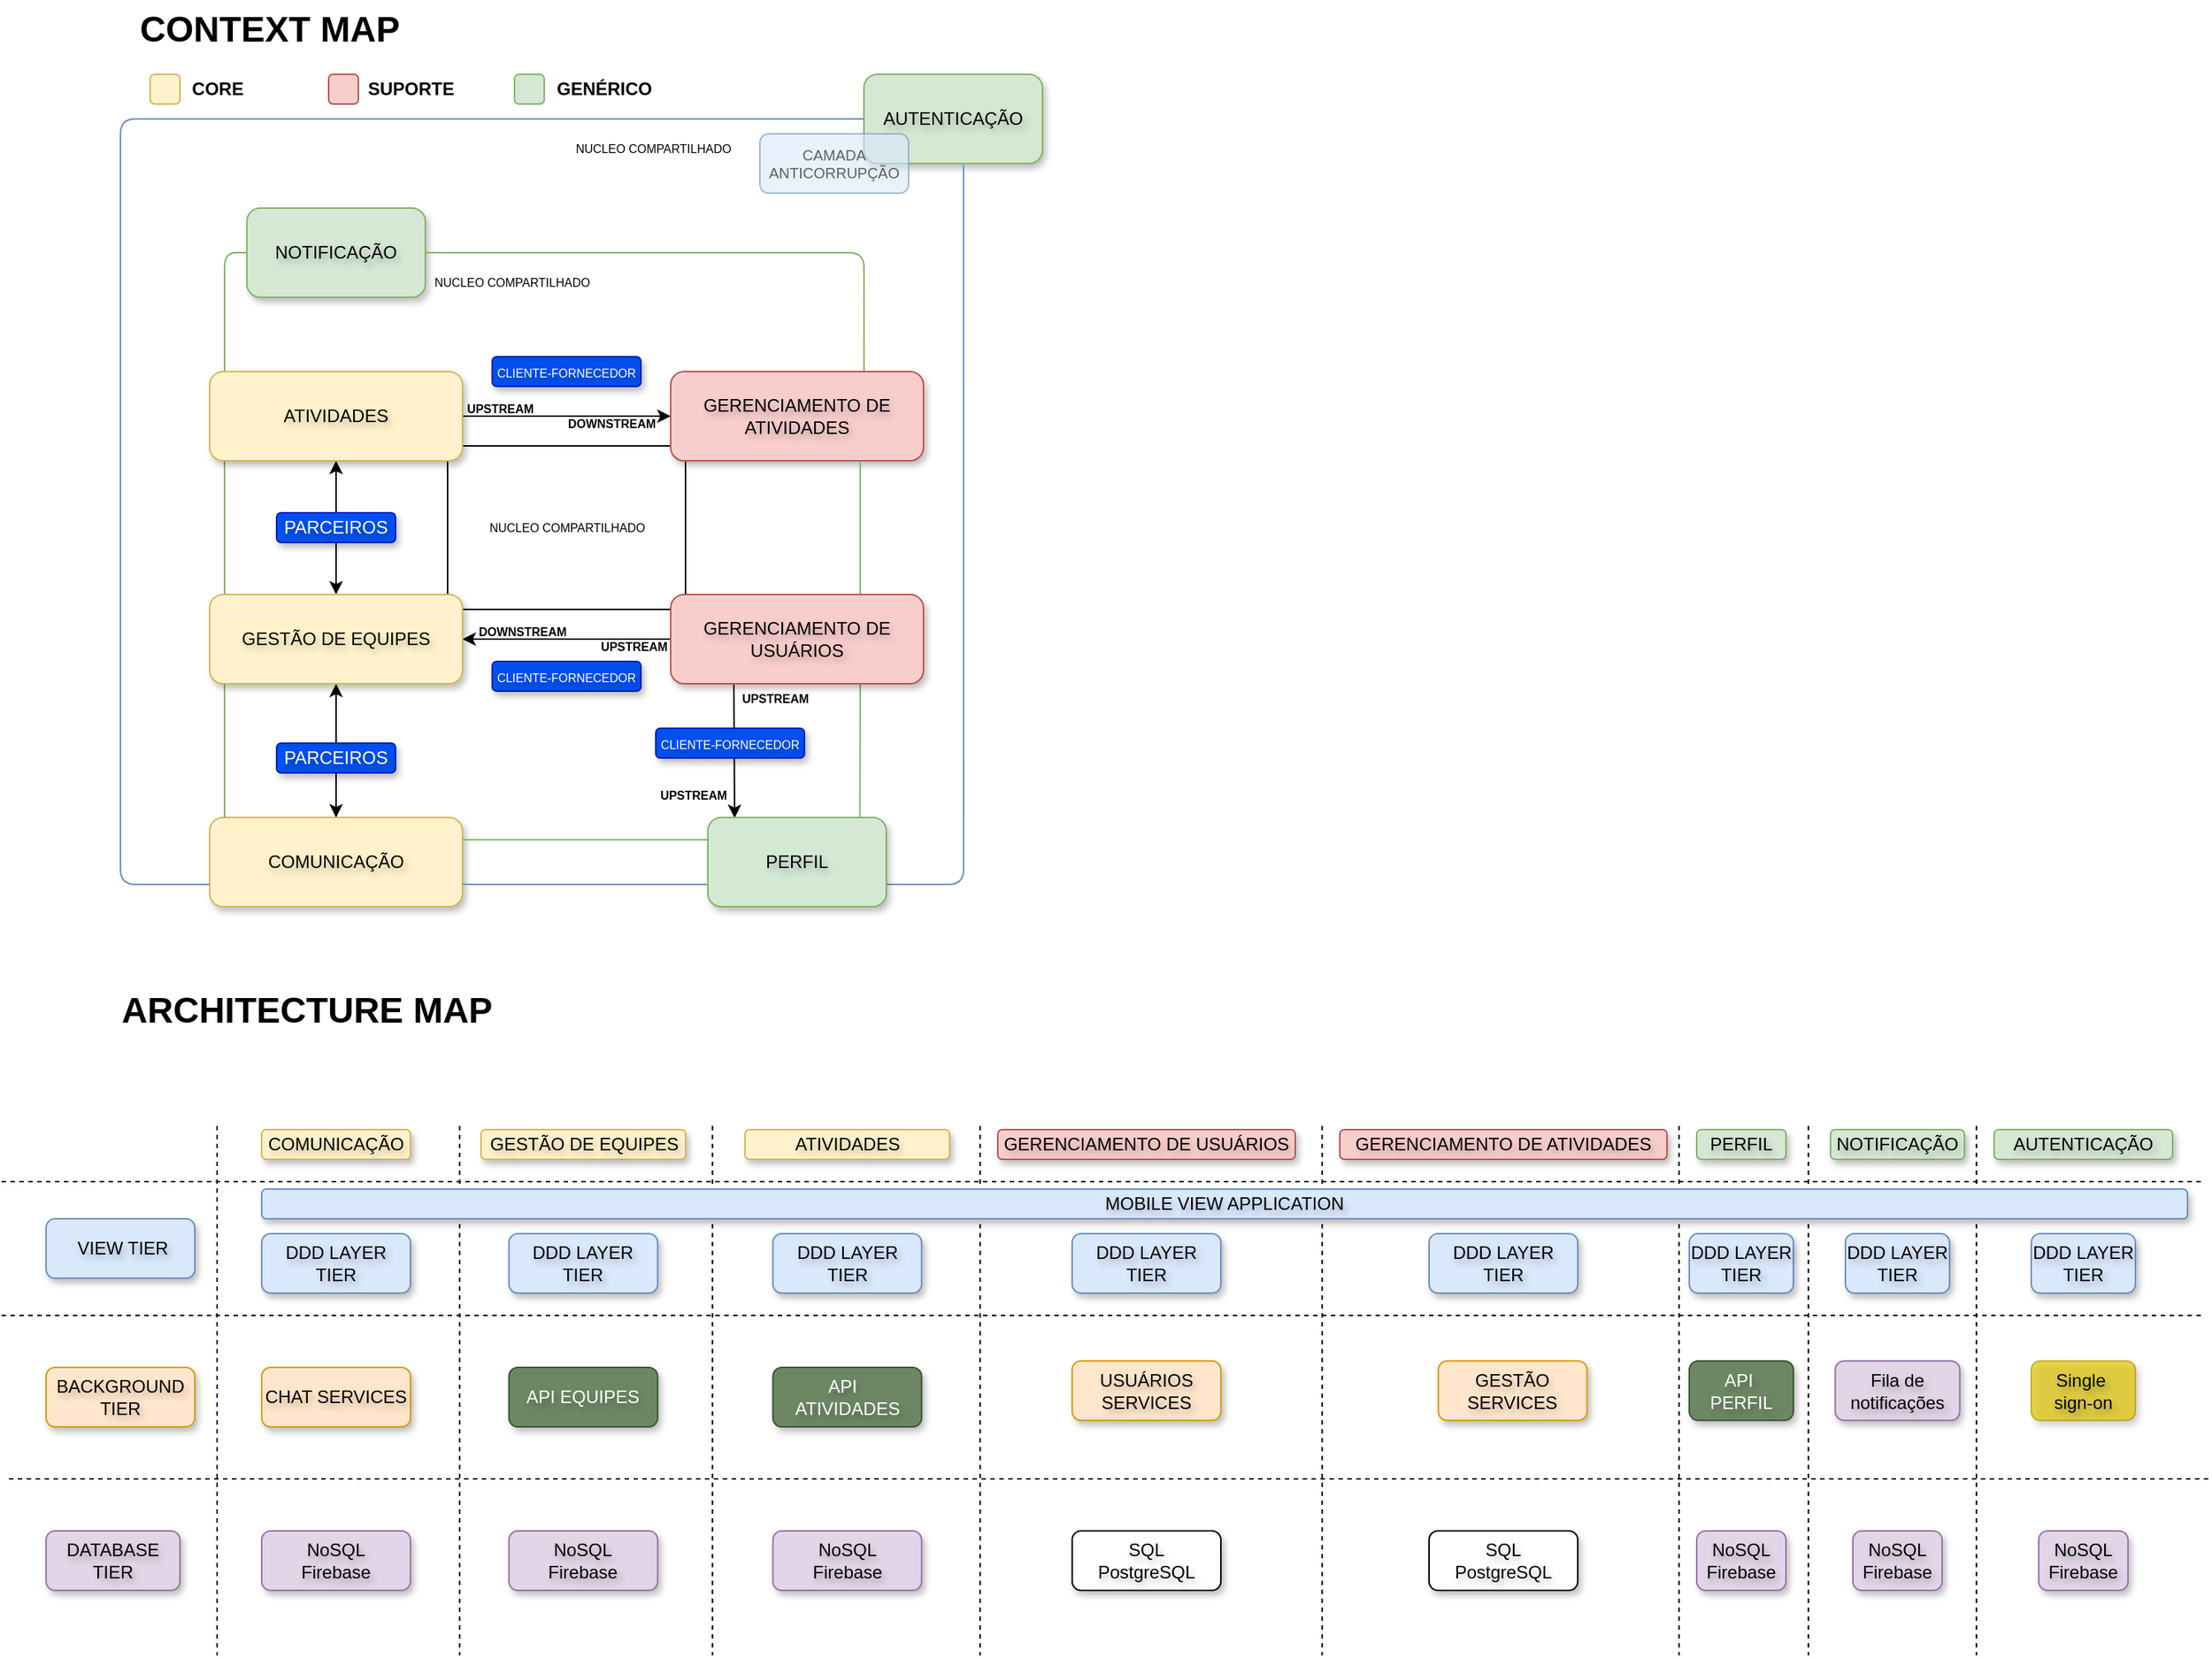 <mxfile version="26.1.3">
  <diagram id="kgpKYQtTHZ0yAKxKKP6v" name="Page-1">
    <mxGraphModel dx="2033" dy="784" grid="1" gridSize="10" guides="1" tooltips="1" connect="1" arrows="1" fold="1" page="1" pageScale="1" pageWidth="850" pageHeight="1100" math="0" shadow="0">
      <root>
        <mxCell id="0" />
        <mxCell id="1" parent="0" />
        <mxCell id="2Zdbb_WVPk_SucuUJOz4-22" value="" style="rounded=0;whiteSpace=wrap;html=1;fillColor=none;" parent="1" vertex="1">
          <mxGeometry x="360" y="380" width="160" height="110" as="geometry" />
        </mxCell>
        <mxCell id="2Zdbb_WVPk_SucuUJOz4-1" value="AUTENTICAÇÃO" style="rounded=1;whiteSpace=wrap;html=1;fillColor=#d5e8d4;strokeColor=#82b366;textShadow=1;shadow=1;" parent="1" vertex="1">
          <mxGeometry x="640" y="130" width="120" height="60" as="geometry" />
        </mxCell>
        <mxCell id="2Zdbb_WVPk_SucuUJOz4-2" value="NOTIFICAÇÃO" style="rounded=1;whiteSpace=wrap;html=1;fillColor=#d5e8d4;strokeColor=#82b366;textShadow=1;shadow=1;" parent="1" vertex="1">
          <mxGeometry x="225" y="220" width="120" height="60" as="geometry" />
        </mxCell>
        <mxCell id="2Zdbb_WVPk_SucuUJOz4-7" value="COMUNICAÇÃO" style="rounded=1;whiteSpace=wrap;html=1;fillColor=#fff2cc;strokeColor=#d6b656;textShadow=1;labelBorderColor=none;labelBackgroundColor=none;shadow=1;" parent="1" vertex="1">
          <mxGeometry x="200" y="630" width="170" height="60" as="geometry" />
        </mxCell>
        <mxCell id="2Zdbb_WVPk_SucuUJOz4-8" value="GERENCIAMENTO DE ATIVIDADES" style="rounded=1;whiteSpace=wrap;html=1;fillColor=#f8cecc;strokeColor=#b85450;textShadow=1;labelBorderColor=none;labelBackgroundColor=none;shadow=1;" parent="1" vertex="1">
          <mxGeometry x="510" y="330" width="170" height="60" as="geometry" />
        </mxCell>
        <mxCell id="2Zdbb_WVPk_SucuUJOz4-12" value="CAMADA ANTICORRUPÇÃO" style="rounded=1;whiteSpace=wrap;html=1;fillColor=#dae8fc;strokeColor=#6c8ebf;opacity=60;textOpacity=60;fontSize=10;" parent="1" vertex="1">
          <mxGeometry x="570" y="170" width="100" height="40" as="geometry" />
        </mxCell>
        <mxCell id="2Zdbb_WVPk_SucuUJOz4-14" value="" style="endArrow=none;html=1;rounded=1;entryX=0;entryY=0.5;entryDx=0;entryDy=0;textShadow=0;flowAnimation=0;shadow=0;curved=0;exitX=0;exitY=0.75;exitDx=0;exitDy=0;fillColor=#dae8fc;strokeColor=#6c8ebf;" parent="1" source="2Zdbb_WVPk_SucuUJOz4-7" target="2Zdbb_WVPk_SucuUJOz4-1" edge="1">
          <mxGeometry width="50" height="50" relative="1" as="geometry">
            <mxPoint x="140" y="270" as="sourcePoint" />
            <mxPoint x="450" y="380" as="targetPoint" />
            <Array as="points">
              <mxPoint x="140" y="675" />
              <mxPoint x="140" y="160" />
            </Array>
          </mxGeometry>
        </mxCell>
        <mxCell id="2Zdbb_WVPk_SucuUJOz4-15" value="" style="endArrow=none;html=1;rounded=1;entryX=0.558;entryY=1.017;entryDx=0;entryDy=0;entryPerimeter=0;exitX=1;exitY=0.75;exitDx=0;exitDy=0;fillColor=#dae8fc;strokeColor=#6c8ebf;curved=0;" parent="1" source="2Zdbb_WVPk_SucuUJOz4-11" target="2Zdbb_WVPk_SucuUJOz4-1" edge="1">
          <mxGeometry width="50" height="50" relative="1" as="geometry">
            <mxPoint x="400" y="430" as="sourcePoint" />
            <mxPoint x="450" y="380" as="targetPoint" />
            <Array as="points">
              <mxPoint x="707" y="675" />
            </Array>
          </mxGeometry>
        </mxCell>
        <mxCell id="2Zdbb_WVPk_SucuUJOz4-16" value="" style="endArrow=none;html=1;rounded=0;entryX=0;entryY=0.75;entryDx=0;entryDy=0;exitX=1;exitY=0.75;exitDx=0;exitDy=0;fillColor=#dae8fc;strokeColor=#6c8ebf;" parent="1" source="2Zdbb_WVPk_SucuUJOz4-7" target="2Zdbb_WVPk_SucuUJOz4-11" edge="1">
          <mxGeometry width="50" height="50" relative="1" as="geometry">
            <mxPoint x="340" y="690" as="sourcePoint" />
            <mxPoint x="390" y="640" as="targetPoint" />
          </mxGeometry>
        </mxCell>
        <mxCell id="2Zdbb_WVPk_SucuUJOz4-17" value="" style="endArrow=none;html=1;rounded=1;exitX=1;exitY=0.5;exitDx=0;exitDy=0;curved=0;fillColor=#d5e8d4;strokeColor=#82b366;entryX=0.765;entryY=-0.004;entryDx=0;entryDy=0;entryPerimeter=0;" parent="1" source="2Zdbb_WVPk_SucuUJOz4-2" target="2Zdbb_WVPk_SucuUJOz4-8" edge="1">
          <mxGeometry width="50" height="50" relative="1" as="geometry">
            <mxPoint x="380" y="390" as="sourcePoint" />
            <mxPoint x="650" y="310" as="targetPoint" />
            <Array as="points">
              <mxPoint x="640" y="250" />
            </Array>
          </mxGeometry>
        </mxCell>
        <mxCell id="2Zdbb_WVPk_SucuUJOz4-18" value="" style="endArrow=none;html=1;rounded=1;entryX=0;entryY=0.5;entryDx=0;entryDy=0;curved=0;fillColor=#d5e8d4;strokeColor=#82b366;" parent="1" target="2Zdbb_WVPk_SucuUJOz4-2" edge="1">
          <mxGeometry width="50" height="50" relative="1" as="geometry">
            <mxPoint x="210" y="630" as="sourcePoint" />
            <mxPoint x="500" y="370" as="targetPoint" />
            <Array as="points">
              <mxPoint x="210" y="480" />
              <mxPoint x="210" y="330" />
              <mxPoint x="210" y="250" />
            </Array>
          </mxGeometry>
        </mxCell>
        <mxCell id="2Zdbb_WVPk_SucuUJOz4-19" value="" style="endArrow=none;html=1;rounded=0;entryX=0.75;entryY=1;entryDx=0;entryDy=0;exitX=0.75;exitY=0;exitDx=0;exitDy=0;fillColor=#d5e8d4;strokeColor=#82b366;" parent="1" source="2Zdbb_WVPk_SucuUJOz4-9" target="2Zdbb_WVPk_SucuUJOz4-8" edge="1">
          <mxGeometry width="50" height="50" relative="1" as="geometry">
            <mxPoint x="270" y="480" as="sourcePoint" />
            <mxPoint x="320" y="430" as="targetPoint" />
          </mxGeometry>
        </mxCell>
        <mxCell id="2Zdbb_WVPk_SucuUJOz4-25" value="" style="endArrow=classic;html=1;rounded=0;exitX=0;exitY=0.5;exitDx=0;exitDy=0;entryX=1;entryY=0.5;entryDx=0;entryDy=0;" parent="1" source="2Zdbb_WVPk_SucuUJOz4-9" target="2Zdbb_WVPk_SucuUJOz4-5" edge="1">
          <mxGeometry width="50" height="50" relative="1" as="geometry">
            <mxPoint x="310" y="470" as="sourcePoint" />
            <mxPoint x="440" y="530" as="targetPoint" />
          </mxGeometry>
        </mxCell>
        <mxCell id="2Zdbb_WVPk_SucuUJOz4-27" value="" style="endArrow=classic;startArrow=classic;html=1;rounded=0;entryX=0.5;entryY=1;entryDx=0;entryDy=0;exitX=0.5;exitY=0;exitDx=0;exitDy=0;" parent="1" source="2Zdbb_WVPk_SucuUJOz4-5" target="2Zdbb_WVPk_SucuUJOz4-3" edge="1">
          <mxGeometry width="50" height="50" relative="1" as="geometry">
            <mxPoint x="310" y="470" as="sourcePoint" />
            <mxPoint x="360" y="420" as="targetPoint" />
          </mxGeometry>
        </mxCell>
        <mxCell id="2Zdbb_WVPk_SucuUJOz4-28" value="" style="endArrow=classic;startArrow=classic;html=1;rounded=0;exitX=0.5;exitY=0;exitDx=0;exitDy=0;entryX=0.5;entryY=1;entryDx=0;entryDy=0;" parent="1" source="2Zdbb_WVPk_SucuUJOz4-7" target="2Zdbb_WVPk_SucuUJOz4-5" edge="1">
          <mxGeometry width="50" height="50" relative="1" as="geometry">
            <mxPoint x="284.67" y="630" as="sourcePoint" />
            <mxPoint x="280" y="550" as="targetPoint" />
          </mxGeometry>
        </mxCell>
        <mxCell id="2Zdbb_WVPk_SucuUJOz4-29" value="" style="endArrow=classic;html=1;rounded=0;entryX=0;entryY=0.5;entryDx=0;entryDy=0;exitX=1;exitY=0.5;exitDx=0;exitDy=0;" parent="1" source="2Zdbb_WVPk_SucuUJOz4-3" target="2Zdbb_WVPk_SucuUJOz4-8" edge="1">
          <mxGeometry width="50" height="50" relative="1" as="geometry">
            <mxPoint x="310" y="470" as="sourcePoint" />
            <mxPoint x="360" y="420" as="targetPoint" />
          </mxGeometry>
        </mxCell>
        <mxCell id="2Zdbb_WVPk_SucuUJOz4-30" value="" style="endArrow=classic;html=1;rounded=0;entryX=0.15;entryY=0.006;entryDx=0;entryDy=0;exitX=0.25;exitY=1;exitDx=0;exitDy=0;entryPerimeter=0;" parent="1" source="2Zdbb_WVPk_SucuUJOz4-9" target="2Zdbb_WVPk_SucuUJOz4-11" edge="1">
          <mxGeometry width="50" height="50" relative="1" as="geometry">
            <mxPoint x="310" y="470" as="sourcePoint" />
            <mxPoint x="360" y="420" as="targetPoint" />
          </mxGeometry>
        </mxCell>
        <mxCell id="2Zdbb_WVPk_SucuUJOz4-32" value="PARCEIROS" style="rounded=1;whiteSpace=wrap;html=1;fillColor=#0050ef;strokeColor=#001DBC;textShadow=1;labelBorderColor=none;labelBackgroundColor=none;shadow=1;fontColor=#ffffff;" parent="1" vertex="1">
          <mxGeometry x="245" y="425" width="80" height="20" as="geometry" />
        </mxCell>
        <mxCell id="2Zdbb_WVPk_SucuUJOz4-35" value="PARCEIROS" style="rounded=1;whiteSpace=wrap;html=1;fillColor=#0050ef;strokeColor=#001DBC;textShadow=1;labelBorderColor=none;labelBackgroundColor=none;shadow=1;fontColor=#ffffff;" parent="1" vertex="1">
          <mxGeometry x="245" y="580" width="80" height="20" as="geometry" />
        </mxCell>
        <mxCell id="2Zdbb_WVPk_SucuUJOz4-36" value="&lt;font style=&quot;font-size: 8px;&quot;&gt;CLIENTE-FORNECEDOR&lt;/font&gt;" style="rounded=1;whiteSpace=wrap;html=1;fillColor=#0050ef;strokeColor=#001DBC;textShadow=1;labelBorderColor=none;labelBackgroundColor=none;shadow=1;fontColor=#ffffff;" parent="1" vertex="1">
          <mxGeometry x="390" y="525" width="100" height="20" as="geometry" />
        </mxCell>
        <mxCell id="2Zdbb_WVPk_SucuUJOz4-37" value="&lt;font style=&quot;font-size: 8px;&quot;&gt;CLIENTE-FORNECEDOR&lt;/font&gt;" style="rounded=1;whiteSpace=wrap;html=1;fillColor=#0050ef;strokeColor=#001DBC;textShadow=1;labelBorderColor=none;labelBackgroundColor=none;shadow=1;fontColor=#ffffff;" parent="1" vertex="1">
          <mxGeometry x="390" y="320" width="100" height="20" as="geometry" />
        </mxCell>
        <mxCell id="2Zdbb_WVPk_SucuUJOz4-38" value="&lt;font style=&quot;font-size: 8px;&quot;&gt;CLIENTE-FORNECEDOR&lt;/font&gt;" style="rounded=1;whiteSpace=wrap;html=1;fillColor=#0050ef;strokeColor=#001DBC;textShadow=1;labelBorderColor=none;labelBackgroundColor=none;shadow=1;fontColor=#ffffff;" parent="1" vertex="1">
          <mxGeometry x="500" y="570" width="100" height="20" as="geometry" />
        </mxCell>
        <mxCell id="2Zdbb_WVPk_SucuUJOz4-39" value="NUCLEO COMPARTILHADO" style="text;strokeColor=none;fillColor=none;html=1;fontSize=8;fontStyle=0;verticalAlign=middle;align=center;" parent="1" vertex="1">
          <mxGeometry x="345" y="250" width="115" height="40" as="geometry" />
        </mxCell>
        <mxCell id="2Zdbb_WVPk_SucuUJOz4-40" value="NUCLEO COMPARTILHADO" style="text;strokeColor=none;fillColor=none;html=1;fontSize=8;fontStyle=0;verticalAlign=middle;align=center;" parent="1" vertex="1">
          <mxGeometry x="440" y="160" width="115" height="40" as="geometry" />
        </mxCell>
        <mxCell id="2Zdbb_WVPk_SucuUJOz4-43" value="UPSTREAM" style="text;strokeColor=none;fillColor=none;html=1;fontSize=8;fontStyle=1;verticalAlign=middle;align=center;" parent="1" vertex="1">
          <mxGeometry x="370" y="350" width="50" height="10" as="geometry" />
        </mxCell>
        <mxCell id="2Zdbb_WVPk_SucuUJOz4-44" value="DOWNSTREAM" style="text;strokeColor=none;fillColor=none;html=1;fontSize=8;fontStyle=1;verticalAlign=middle;align=center;" parent="1" vertex="1">
          <mxGeometry x="440" y="360" width="60" height="10" as="geometry" />
        </mxCell>
        <mxCell id="2Zdbb_WVPk_SucuUJOz4-45" value="DOWNSTREAM" style="text;strokeColor=none;fillColor=none;html=1;fontSize=8;fontStyle=1;verticalAlign=middle;align=center;" parent="1" vertex="1">
          <mxGeometry x="380" y="500" width="60" height="10" as="geometry" />
        </mxCell>
        <mxCell id="2Zdbb_WVPk_SucuUJOz4-46" value="UPSTREAM" style="text;strokeColor=none;fillColor=none;html=1;fontSize=8;fontStyle=1;verticalAlign=middle;align=center;" parent="1" vertex="1">
          <mxGeometry x="460" y="510" width="50" height="10" as="geometry" />
        </mxCell>
        <mxCell id="2Zdbb_WVPk_SucuUJOz4-47" value="NUCLEO COMPARTILHADO" style="text;strokeColor=none;fillColor=none;html=1;fontSize=8;fontStyle=0;verticalAlign=middle;align=center;" parent="1" vertex="1">
          <mxGeometry x="382.5" y="415" width="115" height="40" as="geometry" />
        </mxCell>
        <mxCell id="2Zdbb_WVPk_SucuUJOz4-3" value="ATIVIDADES" style="rounded=1;whiteSpace=wrap;html=1;fillColor=#fff2cc;strokeColor=#d6b656;textShadow=1;labelBorderColor=none;labelBackgroundColor=none;shadow=1;" parent="1" vertex="1">
          <mxGeometry x="200" y="330" width="170" height="60" as="geometry" />
        </mxCell>
        <mxCell id="2Zdbb_WVPk_SucuUJOz4-5" value="GESTÃO DE EQUIPES" style="rounded=1;whiteSpace=wrap;html=1;fillColor=#fff2cc;strokeColor=#d6b656;textShadow=1;labelBorderColor=none;labelBackgroundColor=none;shadow=1;" parent="1" vertex="1">
          <mxGeometry x="200" y="480" width="170" height="60" as="geometry" />
        </mxCell>
        <mxCell id="2Zdbb_WVPk_SucuUJOz4-48" value="" style="endArrow=none;html=1;rounded=0;entryX=0;entryY=0.25;entryDx=0;entryDy=0;exitX=1;exitY=0.25;exitDx=0;exitDy=0;fillColor=#d5e8d4;strokeColor=#82b366;" parent="1" source="2Zdbb_WVPk_SucuUJOz4-7" target="2Zdbb_WVPk_SucuUJOz4-11" edge="1">
          <mxGeometry width="50" height="50" relative="1" as="geometry">
            <mxPoint x="260" y="510" as="sourcePoint" />
            <mxPoint x="310" y="460" as="targetPoint" />
          </mxGeometry>
        </mxCell>
        <mxCell id="2Zdbb_WVPk_SucuUJOz4-51" value="UPSTREAM" style="text;strokeColor=none;fillColor=none;html=1;fontSize=8;fontStyle=1;verticalAlign=middle;align=center;" parent="1" vertex="1">
          <mxGeometry x="555" y="545" width="50" height="10" as="geometry" />
        </mxCell>
        <mxCell id="2Zdbb_WVPk_SucuUJOz4-52" value="UPSTREAM" style="text;strokeColor=none;fillColor=none;html=1;fontSize=8;fontStyle=1;verticalAlign=middle;align=center;" parent="1" vertex="1">
          <mxGeometry x="500" y="610" width="50" height="10" as="geometry" />
        </mxCell>
        <mxCell id="2Zdbb_WVPk_SucuUJOz4-53" value="" style="endArrow=none;html=1;rounded=0;entryX=0.75;entryY=1;entryDx=0;entryDy=0;exitX=0.852;exitY=0.036;exitDx=0;exitDy=0;exitPerimeter=0;fillColor=#d5e8d4;strokeColor=#82b366;" parent="1" source="2Zdbb_WVPk_SucuUJOz4-11" target="2Zdbb_WVPk_SucuUJOz4-9" edge="1">
          <mxGeometry width="50" height="50" relative="1" as="geometry">
            <mxPoint x="490" y="630" as="sourcePoint" />
            <mxPoint x="540" y="580" as="targetPoint" />
          </mxGeometry>
        </mxCell>
        <mxCell id="2Zdbb_WVPk_SucuUJOz4-11" value="PERFIL" style="rounded=1;whiteSpace=wrap;html=1;fillColor=#d5e8d4;strokeColor=#82b366;textShadow=1;labelBorderColor=none;labelBackgroundColor=none;shadow=1;" parent="1" vertex="1">
          <mxGeometry x="535" y="630" width="120" height="60" as="geometry" />
        </mxCell>
        <mxCell id="2Zdbb_WVPk_SucuUJOz4-9" value="GERENCIAMENTO DE USUÁRIOS" style="rounded=1;whiteSpace=wrap;html=1;fillColor=#f8cecc;strokeColor=#b85450;textShadow=1;labelBorderColor=none;labelBackgroundColor=none;shadow=1;" parent="1" vertex="1">
          <mxGeometry x="510" y="480" width="170" height="60" as="geometry" />
        </mxCell>
        <mxCell id="2Zdbb_WVPk_SucuUJOz4-55" value="" style="rounded=1;whiteSpace=wrap;html=1;fillColor=#fff2cc;strokeColor=#d6b656;" parent="1" vertex="1">
          <mxGeometry x="160" y="130" width="20" height="20" as="geometry" />
        </mxCell>
        <mxCell id="2Zdbb_WVPk_SucuUJOz4-56" value="" style="rounded=1;whiteSpace=wrap;html=1;fillColor=#f8cecc;strokeColor=#b85450;" parent="1" vertex="1">
          <mxGeometry x="280" y="130" width="20" height="20" as="geometry" />
        </mxCell>
        <mxCell id="2Zdbb_WVPk_SucuUJOz4-57" value="" style="rounded=1;whiteSpace=wrap;html=1;fillColor=#d5e8d4;strokeColor=#82b366;" parent="1" vertex="1">
          <mxGeometry x="405" y="130" width="20" height="20" as="geometry" />
        </mxCell>
        <mxCell id="2Zdbb_WVPk_SucuUJOz4-58" value="CORE" style="text;strokeColor=none;fillColor=none;html=1;fontSize=12;fontStyle=1;verticalAlign=middle;align=center;" parent="1" vertex="1">
          <mxGeometry x="190" y="130" width="30" height="20" as="geometry" />
        </mxCell>
        <mxCell id="2Zdbb_WVPk_SucuUJOz4-59" value="SUPORTE" style="text;strokeColor=none;fillColor=none;html=1;fontSize=12;fontStyle=1;verticalAlign=middle;align=center;" parent="1" vertex="1">
          <mxGeometry x="300" y="130" width="70" height="20" as="geometry" />
        </mxCell>
        <mxCell id="2Zdbb_WVPk_SucuUJOz4-60" value="GENÉRICO" style="text;strokeColor=none;fillColor=none;html=1;fontSize=12;fontStyle=1;verticalAlign=middle;align=center;" parent="1" vertex="1">
          <mxGeometry x="430" y="130" width="70" height="20" as="geometry" />
        </mxCell>
        <mxCell id="AE28xojdOdi-6XN66lIy-2" value="CONTEXT MAP" style="text;strokeColor=none;fillColor=none;html=1;fontSize=24;fontStyle=1;verticalAlign=middle;align=center;" vertex="1" parent="1">
          <mxGeometry x="130" y="80" width="220" height="40" as="geometry" />
        </mxCell>
        <mxCell id="AE28xojdOdi-6XN66lIy-5" value="ARCHITECTURE MAP" style="text;strokeColor=none;fillColor=none;html=1;fontSize=24;fontStyle=1;verticalAlign=middle;align=center;" vertex="1" parent="1">
          <mxGeometry x="130" y="740" width="270" height="40" as="geometry" />
        </mxCell>
        <mxCell id="AE28xojdOdi-6XN66lIy-6" value="" style="line;strokeWidth=1;html=1;dashed=1;" vertex="1" parent="1">
          <mxGeometry x="60" y="960" width="1480" height="10" as="geometry" />
        </mxCell>
        <mxCell id="AE28xojdOdi-6XN66lIy-10" value="" style="line;strokeWidth=1;html=1;dashed=1;rotation=90;" vertex="1" parent="1">
          <mxGeometry x="26.88" y="1010.63" width="356.25" height="10" as="geometry" />
        </mxCell>
        <mxCell id="AE28xojdOdi-6XN66lIy-13" value="COMUNICAÇÃO" style="rounded=1;whiteSpace=wrap;html=1;fillColor=#fff2cc;strokeColor=#d6b656;textShadow=1;labelBorderColor=none;labelBackgroundColor=none;shadow=1;" vertex="1" parent="1">
          <mxGeometry x="235" y="840" width="100" height="20" as="geometry" />
        </mxCell>
        <mxCell id="AE28xojdOdi-6XN66lIy-14" value="GESTÃO DE EQUIPES" style="rounded=1;whiteSpace=wrap;html=1;fillColor=#fff2cc;strokeColor=#d6b656;textShadow=1;labelBorderColor=none;labelBackgroundColor=none;shadow=1;" vertex="1" parent="1">
          <mxGeometry x="382.5" y="840" width="137.5" height="20" as="geometry" />
        </mxCell>
        <mxCell id="AE28xojdOdi-6XN66lIy-16" value="ATIVIDADES" style="rounded=1;whiteSpace=wrap;html=1;fillColor=#fff2cc;strokeColor=#d6b656;textShadow=1;labelBorderColor=none;labelBackgroundColor=none;shadow=1;" vertex="1" parent="1">
          <mxGeometry x="560" y="840" width="137.5" height="20" as="geometry" />
        </mxCell>
        <mxCell id="AE28xojdOdi-6XN66lIy-17" value="GERENCIAMENTO DE USUÁRIOS" style="rounded=1;whiteSpace=wrap;html=1;fillColor=#f8cecc;strokeColor=#b85450;textShadow=1;labelBorderColor=none;labelBackgroundColor=none;shadow=1;" vertex="1" parent="1">
          <mxGeometry x="730" y="840" width="200" height="20" as="geometry" />
        </mxCell>
        <mxCell id="AE28xojdOdi-6XN66lIy-19" value="GERENCIAMENTO DE ATIVIDADES" style="rounded=1;whiteSpace=wrap;html=1;fillColor=#f8cecc;strokeColor=#b85450;textShadow=1;labelBorderColor=none;labelBackgroundColor=none;shadow=1;" vertex="1" parent="1">
          <mxGeometry x="960" y="840" width="220" height="20" as="geometry" />
        </mxCell>
        <mxCell id="AE28xojdOdi-6XN66lIy-21" value="PERFIL" style="rounded=1;whiteSpace=wrap;html=1;fillColor=#d5e8d4;strokeColor=#82b366;textShadow=1;labelBorderColor=none;labelBackgroundColor=none;shadow=1;" vertex="1" parent="1">
          <mxGeometry x="1200" y="840" width="60" height="20" as="geometry" />
        </mxCell>
        <mxCell id="AE28xojdOdi-6XN66lIy-23" value="NOTIFICAÇÃO" style="rounded=1;whiteSpace=wrap;html=1;fillColor=#d5e8d4;strokeColor=#82b366;textShadow=1;labelBorderColor=none;labelBackgroundColor=none;shadow=1;" vertex="1" parent="1">
          <mxGeometry x="1290" y="840" width="90" height="20" as="geometry" />
        </mxCell>
        <mxCell id="AE28xojdOdi-6XN66lIy-25" value="AUTENTICAÇÃO" style="rounded=1;whiteSpace=wrap;html=1;fillColor=#d5e8d4;strokeColor=#82b366;textShadow=1;labelBorderColor=none;labelBackgroundColor=none;shadow=1;" vertex="1" parent="1">
          <mxGeometry x="1400" y="840" width="120" height="20" as="geometry" />
        </mxCell>
        <mxCell id="AE28xojdOdi-6XN66lIy-26" value="&amp;nbsp;VIEW TIER" style="rounded=1;whiteSpace=wrap;html=1;fillColor=#dae8fc;strokeColor=#6c8ebf;textShadow=1;labelBorderColor=none;labelBackgroundColor=none;shadow=1;" vertex="1" parent="1">
          <mxGeometry x="90" y="900" width="100" height="40" as="geometry" />
        </mxCell>
        <mxCell id="AE28xojdOdi-6XN66lIy-27" value="" style="line;strokeWidth=1;html=1;dashed=1;" vertex="1" parent="1">
          <mxGeometry x="60" y="870" width="1480" height="10" as="geometry" />
        </mxCell>
        <mxCell id="AE28xojdOdi-6XN66lIy-28" value="BACKGROUND TIER" style="rounded=1;whiteSpace=wrap;html=1;fillColor=#ffe6cc;strokeColor=#d79b00;textShadow=1;labelBorderColor=none;labelBackgroundColor=none;shadow=1;" vertex="1" parent="1">
          <mxGeometry x="90" y="1000" width="100" height="40" as="geometry" />
        </mxCell>
        <mxCell id="AE28xojdOdi-6XN66lIy-29" value="DATABASE TIER" style="rounded=1;whiteSpace=wrap;html=1;fillColor=#e1d5e7;strokeColor=#9673a6;textShadow=1;labelBorderColor=none;labelBackgroundColor=none;shadow=1;" vertex="1" parent="1">
          <mxGeometry x="90" y="1110" width="90" height="40" as="geometry" />
        </mxCell>
        <mxCell id="AE28xojdOdi-6XN66lIy-30" value="" style="line;strokeWidth=1;html=1;dashed=1;" vertex="1" parent="1">
          <mxGeometry x="65" y="1070" width="1480" height="10" as="geometry" />
        </mxCell>
        <mxCell id="AE28xojdOdi-6XN66lIy-32" value="" style="line;strokeWidth=1;html=1;dashed=1;rotation=90;" vertex="1" parent="1">
          <mxGeometry x="190" y="1010.63" width="356.25" height="10" as="geometry" />
        </mxCell>
        <mxCell id="AE28xojdOdi-6XN66lIy-33" value="" style="line;strokeWidth=1;html=1;dashed=1;rotation=90;" vertex="1" parent="1">
          <mxGeometry x="360" y="1010.63" width="356.25" height="10" as="geometry" />
        </mxCell>
        <mxCell id="AE28xojdOdi-6XN66lIy-34" value="" style="line;strokeWidth=1;html=1;dashed=1;rotation=90;" vertex="1" parent="1">
          <mxGeometry x="540" y="1010.63" width="356.25" height="10" as="geometry" />
        </mxCell>
        <mxCell id="AE28xojdOdi-6XN66lIy-35" value="" style="line;strokeWidth=1;html=1;dashed=1;rotation=90;" vertex="1" parent="1">
          <mxGeometry x="770" y="1010.63" width="356.25" height="10" as="geometry" />
        </mxCell>
        <mxCell id="AE28xojdOdi-6XN66lIy-36" value="" style="line;strokeWidth=1;html=1;dashed=1;rotation=90;" vertex="1" parent="1">
          <mxGeometry x="1010" y="1010.63" width="356.25" height="10" as="geometry" />
        </mxCell>
        <mxCell id="AE28xojdOdi-6XN66lIy-37" value="" style="line;strokeWidth=1;html=1;dashed=1;rotation=90;" vertex="1" parent="1">
          <mxGeometry x="1097" y="1010.63" width="356.25" height="10" as="geometry" />
        </mxCell>
        <mxCell id="AE28xojdOdi-6XN66lIy-38" value="" style="line;strokeWidth=1;html=1;dashed=1;rotation=90;" vertex="1" parent="1">
          <mxGeometry x="1210" y="1010.63" width="356.25" height="10" as="geometry" />
        </mxCell>
        <mxCell id="AE28xojdOdi-6XN66lIy-39" value="API EQUIPES" style="rounded=1;whiteSpace=wrap;html=1;fillColor=#6d8764;strokeColor=#3A5431;textShadow=1;labelBorderColor=none;labelBackgroundColor=none;shadow=1;fontColor=#ffffff;" vertex="1" parent="1">
          <mxGeometry x="401.25" y="1000" width="100" height="40" as="geometry" />
        </mxCell>
        <mxCell id="AE28xojdOdi-6XN66lIy-40" value="NoSQL&lt;br&gt;Firebase" style="rounded=1;whiteSpace=wrap;html=1;textShadow=1;labelBorderColor=none;labelBackgroundColor=none;shadow=1;fillColor=#e1d5e7;strokeColor=#9673a6;" vertex="1" parent="1">
          <mxGeometry x="401.25" y="1110" width="100" height="40" as="geometry" />
        </mxCell>
        <mxCell id="AE28xojdOdi-6XN66lIy-41" value="DDD LAYER TIER" style="rounded=1;whiteSpace=wrap;html=1;fillColor=#dae8fc;strokeColor=#6c8ebf;textShadow=1;labelBorderColor=none;labelBackgroundColor=none;shadow=1;" vertex="1" parent="1">
          <mxGeometry x="401.25" y="910" width="100" height="40" as="geometry" />
        </mxCell>
        <mxCell id="AE28xojdOdi-6XN66lIy-42" value="DDD LAYER TIER" style="rounded=1;whiteSpace=wrap;html=1;fillColor=#dae8fc;strokeColor=#6c8ebf;textShadow=1;labelBorderColor=none;labelBackgroundColor=none;shadow=1;" vertex="1" parent="1">
          <mxGeometry x="235" y="910" width="100" height="40" as="geometry" />
        </mxCell>
        <mxCell id="AE28xojdOdi-6XN66lIy-43" value="CHAT SERVICES" style="rounded=1;whiteSpace=wrap;html=1;fillColor=#ffe6cc;strokeColor=#d79b00;textShadow=1;labelBorderColor=none;labelBackgroundColor=none;shadow=1;" vertex="1" parent="1">
          <mxGeometry x="235" y="1000" width="100" height="40" as="geometry" />
        </mxCell>
        <mxCell id="AE28xojdOdi-6XN66lIy-44" value="NoSQL&lt;br&gt;Firebase" style="rounded=1;whiteSpace=wrap;html=1;fillColor=#e1d5e7;strokeColor=#9673a6;textShadow=1;labelBorderColor=none;labelBackgroundColor=none;shadow=1;" vertex="1" parent="1">
          <mxGeometry x="235" y="1110" width="100" height="40" as="geometry" />
        </mxCell>
        <mxCell id="AE28xojdOdi-6XN66lIy-45" value="API&amp;nbsp;&amp;nbsp;&lt;div&gt;ATIVIDADES&lt;/div&gt;" style="rounded=1;whiteSpace=wrap;html=1;fillColor=#6d8764;strokeColor=#3A5431;textShadow=1;labelBorderColor=none;labelBackgroundColor=none;shadow=1;fontColor=#ffffff;" vertex="1" parent="1">
          <mxGeometry x="578.75" y="1000" width="100" height="40" as="geometry" />
        </mxCell>
        <mxCell id="AE28xojdOdi-6XN66lIy-46" value="DDD LAYER TIER" style="rounded=1;whiteSpace=wrap;html=1;fillColor=#dae8fc;strokeColor=#6c8ebf;textShadow=1;labelBorderColor=none;labelBackgroundColor=none;shadow=1;" vertex="1" parent="1">
          <mxGeometry x="578.75" y="910" width="100" height="40" as="geometry" />
        </mxCell>
        <mxCell id="AE28xojdOdi-6XN66lIy-47" value="NoSQL&lt;br&gt;Firebase" style="rounded=1;whiteSpace=wrap;html=1;fillColor=#e1d5e7;strokeColor=#9673a6;textShadow=1;labelBorderColor=none;labelBackgroundColor=none;shadow=1;" vertex="1" parent="1">
          <mxGeometry x="578.75" y="1110" width="100" height="40" as="geometry" />
        </mxCell>
        <mxCell id="AE28xojdOdi-6XN66lIy-48" value="DDD LAYER TIER" style="rounded=1;whiteSpace=wrap;html=1;fillColor=#dae8fc;strokeColor=#6c8ebf;textShadow=1;labelBorderColor=none;labelBackgroundColor=none;shadow=1;" vertex="1" parent="1">
          <mxGeometry x="780" y="910" width="100" height="40" as="geometry" />
        </mxCell>
        <mxCell id="AE28xojdOdi-6XN66lIy-52" value="SQL&lt;br&gt;PostgreSQL" style="rounded=1;whiteSpace=wrap;html=1;textShadow=1;labelBorderColor=none;labelBackgroundColor=none;shadow=1;" vertex="1" parent="1">
          <mxGeometry x="780" y="1110" width="100" height="40" as="geometry" />
        </mxCell>
        <mxCell id="AE28xojdOdi-6XN66lIy-54" value="SQL&lt;br&gt;PostgreSQL" style="rounded=1;whiteSpace=wrap;html=1;textShadow=1;labelBorderColor=none;labelBackgroundColor=none;shadow=1;" vertex="1" parent="1">
          <mxGeometry x="1020" y="1110" width="100" height="40" as="geometry" />
        </mxCell>
        <mxCell id="AE28xojdOdi-6XN66lIy-55" value="DDD LAYER TIER" style="rounded=1;whiteSpace=wrap;html=1;fillColor=#dae8fc;strokeColor=#6c8ebf;textShadow=1;labelBorderColor=none;labelBackgroundColor=none;shadow=1;" vertex="1" parent="1">
          <mxGeometry x="1020" y="910" width="100" height="40" as="geometry" />
        </mxCell>
        <mxCell id="AE28xojdOdi-6XN66lIy-56" value="MOBILE VIEW APPLICATION" style="rounded=1;whiteSpace=wrap;html=1;fillColor=#dae8fc;strokeColor=#6c8ebf;textShadow=1;labelBorderColor=none;labelBackgroundColor=none;shadow=1;" vertex="1" parent="1">
          <mxGeometry x="235" y="880" width="1295" height="20" as="geometry" />
        </mxCell>
        <mxCell id="AE28xojdOdi-6XN66lIy-57" value="NoSQL&lt;br&gt;Firebase" style="rounded=1;whiteSpace=wrap;html=1;fillColor=#e1d5e7;strokeColor=#9673a6;textShadow=1;labelBorderColor=none;labelBackgroundColor=none;shadow=1;" vertex="1" parent="1">
          <mxGeometry x="1200" y="1110" width="60" height="40" as="geometry" />
        </mxCell>
        <mxCell id="AE28xojdOdi-6XN66lIy-59" value="GESTÃO SERVICES" style="rounded=1;whiteSpace=wrap;html=1;fillColor=#ffe6cc;strokeColor=#d79b00;textShadow=1;labelBorderColor=none;labelBackgroundColor=none;shadow=1;" vertex="1" parent="1">
          <mxGeometry x="1026.25" y="995.63" width="100" height="40" as="geometry" />
        </mxCell>
        <mxCell id="AE28xojdOdi-6XN66lIy-60" value="USUÁRIOS&lt;div&gt;SERVICES&lt;/div&gt;" style="rounded=1;whiteSpace=wrap;html=1;fillColor=#ffe6cc;strokeColor=#d79b00;textShadow=1;labelBorderColor=none;labelBackgroundColor=none;shadow=1;" vertex="1" parent="1">
          <mxGeometry x="780" y="995.63" width="100" height="40" as="geometry" />
        </mxCell>
        <mxCell id="AE28xojdOdi-6XN66lIy-61" value="API&amp;nbsp;&lt;div&gt;PERFIL&lt;/div&gt;" style="rounded=1;whiteSpace=wrap;html=1;fillColor=#6d8764;strokeColor=#3A5431;textShadow=1;labelBorderColor=none;labelBackgroundColor=none;shadow=1;fontColor=#ffffff;" vertex="1" parent="1">
          <mxGeometry x="1195" y="995.63" width="70" height="40" as="geometry" />
        </mxCell>
        <mxCell id="AE28xojdOdi-6XN66lIy-62" value="DDD LAYER TIER" style="rounded=1;whiteSpace=wrap;html=1;fillColor=#dae8fc;strokeColor=#6c8ebf;textShadow=1;labelBorderColor=none;labelBackgroundColor=none;shadow=1;" vertex="1" parent="1">
          <mxGeometry x="1195" y="910" width="70" height="40" as="geometry" />
        </mxCell>
        <mxCell id="AE28xojdOdi-6XN66lIy-63" value="DDD LAYER TIER" style="rounded=1;whiteSpace=wrap;html=1;fillColor=#dae8fc;strokeColor=#6c8ebf;textShadow=1;labelBorderColor=none;labelBackgroundColor=none;shadow=1;" vertex="1" parent="1">
          <mxGeometry x="1300" y="910" width="70" height="40" as="geometry" />
        </mxCell>
        <mxCell id="AE28xojdOdi-6XN66lIy-65" value="Fila de notificações" style="rounded=1;whiteSpace=wrap;html=1;fillColor=#e1d5e7;strokeColor=#9673a6;textShadow=1;labelBorderColor=none;labelBackgroundColor=none;shadow=1;" vertex="1" parent="1">
          <mxGeometry x="1293.12" y="995.63" width="83.75" height="40" as="geometry" />
        </mxCell>
        <mxCell id="AE28xojdOdi-6XN66lIy-67" value="NoSQL&lt;br&gt;Firebase" style="rounded=1;whiteSpace=wrap;html=1;fillColor=#e1d5e7;strokeColor=#9673a6;textShadow=1;labelBorderColor=none;labelBackgroundColor=none;shadow=1;" vertex="1" parent="1">
          <mxGeometry x="1305" y="1110" width="60" height="40" as="geometry" />
        </mxCell>
        <mxCell id="AE28xojdOdi-6XN66lIy-68" value="Single&amp;nbsp;&lt;div&gt;sign-on&lt;/div&gt;" style="rounded=1;whiteSpace=wrap;html=1;fillColor=#e3c800;strokeColor=#B09500;textShadow=1;labelBorderColor=none;labelBackgroundColor=none;shadow=1;fontColor=#000000;opacity=70;" vertex="1" parent="1">
          <mxGeometry x="1425" y="995.63" width="70" height="40" as="geometry" />
        </mxCell>
        <mxCell id="AE28xojdOdi-6XN66lIy-69" value="NoSQL&lt;br&gt;Firebase" style="rounded=1;whiteSpace=wrap;html=1;fillColor=#e1d5e7;strokeColor=#9673a6;textShadow=1;labelBorderColor=none;labelBackgroundColor=none;shadow=1;" vertex="1" parent="1">
          <mxGeometry x="1430" y="1110" width="60" height="40" as="geometry" />
        </mxCell>
        <mxCell id="AE28xojdOdi-6XN66lIy-70" value="DDD LAYER TIER" style="rounded=1;whiteSpace=wrap;html=1;fillColor=#dae8fc;strokeColor=#6c8ebf;textShadow=1;labelBorderColor=none;labelBackgroundColor=none;shadow=1;" vertex="1" parent="1">
          <mxGeometry x="1425" y="910" width="70" height="40" as="geometry" />
        </mxCell>
      </root>
    </mxGraphModel>
  </diagram>
</mxfile>
